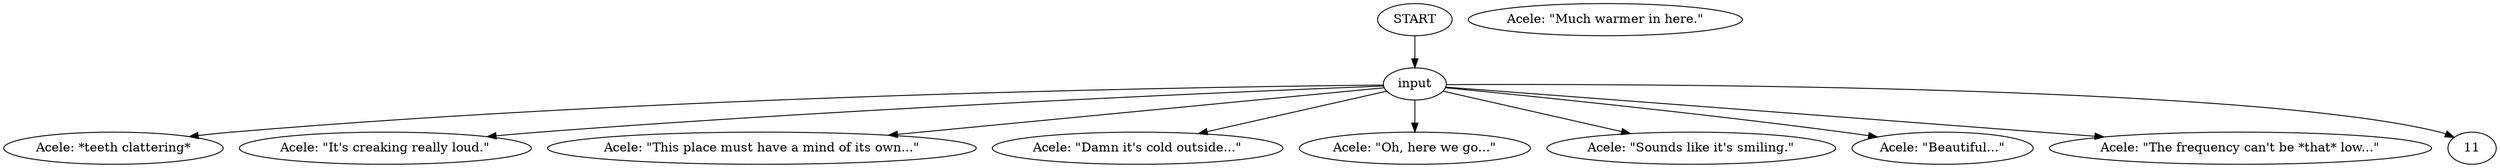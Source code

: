 # ICE / ACELE barks
# Things Acele says, when on ice.
# ==================================================
digraph G {
	  0 [label="START"];
	  1 [label="input"];
	  2 [label="Acele: *teeth clattering*"];
	  3 [label="Acele: \"It's creaking really loud.\""];
	  4 [label="Acele: \"This place must have a mind of its own...\""];
	  5 [label="Acele: \"Damn it's cold outside...\""];
	  6 [label="Acele: \"Much warmer in here.\""];
	  7 [label="Acele: \"Oh, here we go...\""];
	  8 [label="Acele: \"Sounds like it's smiling.\""];
	  9 [label="Acele: \"Beautiful...\""];
	  10 [label="Acele: \"The frequency can't be *that* low...\""];
	  0 -> 1
	  1 -> 2
	  1 -> 3
	  1 -> 4
	  1 -> 5
	  1 -> 7
	  1 -> 8
	  1 -> 9
	  1 -> 10
	  1 -> 11
}

